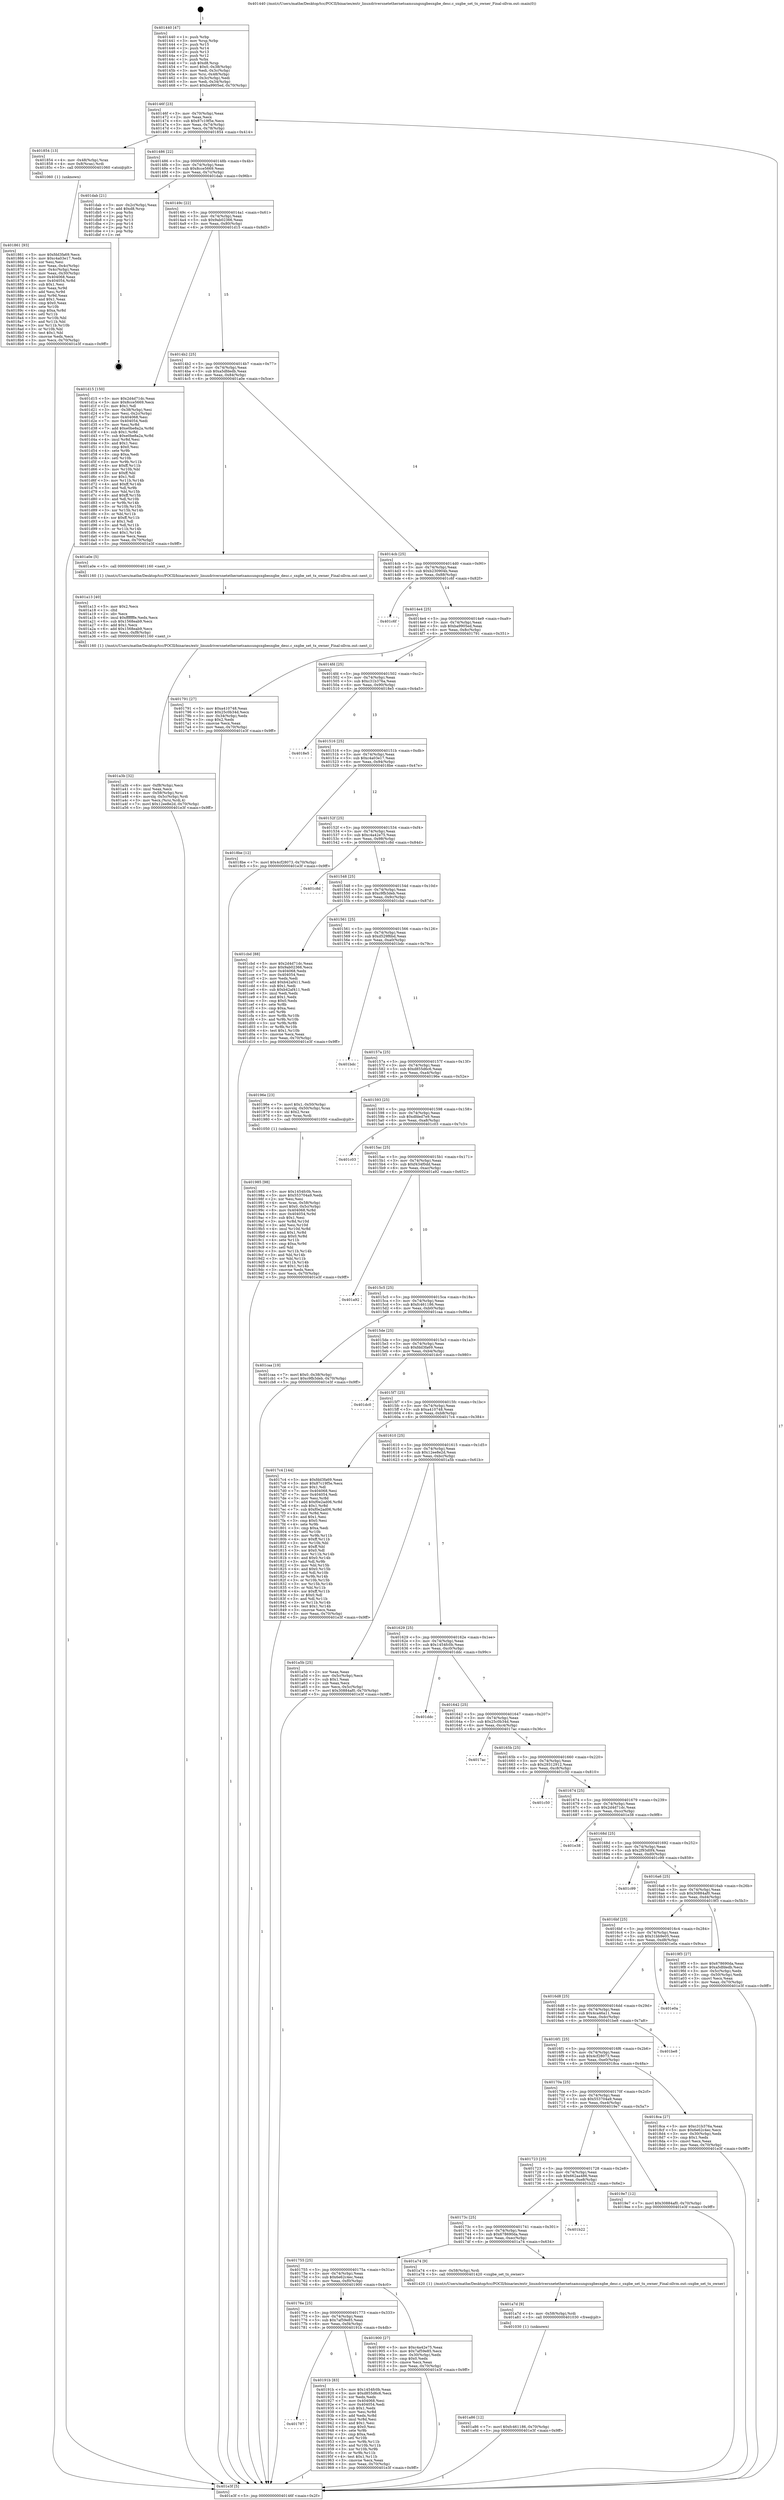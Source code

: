 digraph "0x401440" {
  label = "0x401440 (/mnt/c/Users/mathe/Desktop/tcc/POCII/binaries/extr_linuxdriversnetethernetsamsungsxgbesxgbe_desc.c_sxgbe_set_tx_owner_Final-ollvm.out::main(0))"
  labelloc = "t"
  node[shape=record]

  Entry [label="",width=0.3,height=0.3,shape=circle,fillcolor=black,style=filled]
  "0x40146f" [label="{
     0x40146f [23]\l
     | [instrs]\l
     &nbsp;&nbsp;0x40146f \<+3\>: mov -0x70(%rbp),%eax\l
     &nbsp;&nbsp;0x401472 \<+2\>: mov %eax,%ecx\l
     &nbsp;&nbsp;0x401474 \<+6\>: sub $0x87c19f5e,%ecx\l
     &nbsp;&nbsp;0x40147a \<+3\>: mov %eax,-0x74(%rbp)\l
     &nbsp;&nbsp;0x40147d \<+3\>: mov %ecx,-0x78(%rbp)\l
     &nbsp;&nbsp;0x401480 \<+6\>: je 0000000000401854 \<main+0x414\>\l
  }"]
  "0x401854" [label="{
     0x401854 [13]\l
     | [instrs]\l
     &nbsp;&nbsp;0x401854 \<+4\>: mov -0x48(%rbp),%rax\l
     &nbsp;&nbsp;0x401858 \<+4\>: mov 0x8(%rax),%rdi\l
     &nbsp;&nbsp;0x40185c \<+5\>: call 0000000000401060 \<atoi@plt\>\l
     | [calls]\l
     &nbsp;&nbsp;0x401060 \{1\} (unknown)\l
  }"]
  "0x401486" [label="{
     0x401486 [22]\l
     | [instrs]\l
     &nbsp;&nbsp;0x401486 \<+5\>: jmp 000000000040148b \<main+0x4b\>\l
     &nbsp;&nbsp;0x40148b \<+3\>: mov -0x74(%rbp),%eax\l
     &nbsp;&nbsp;0x40148e \<+5\>: sub $0x8cce5669,%eax\l
     &nbsp;&nbsp;0x401493 \<+3\>: mov %eax,-0x7c(%rbp)\l
     &nbsp;&nbsp;0x401496 \<+6\>: je 0000000000401dab \<main+0x96b\>\l
  }"]
  Exit [label="",width=0.3,height=0.3,shape=circle,fillcolor=black,style=filled,peripheries=2]
  "0x401dab" [label="{
     0x401dab [21]\l
     | [instrs]\l
     &nbsp;&nbsp;0x401dab \<+3\>: mov -0x2c(%rbp),%eax\l
     &nbsp;&nbsp;0x401dae \<+7\>: add $0xd8,%rsp\l
     &nbsp;&nbsp;0x401db5 \<+1\>: pop %rbx\l
     &nbsp;&nbsp;0x401db6 \<+2\>: pop %r12\l
     &nbsp;&nbsp;0x401db8 \<+2\>: pop %r13\l
     &nbsp;&nbsp;0x401dba \<+2\>: pop %r14\l
     &nbsp;&nbsp;0x401dbc \<+2\>: pop %r15\l
     &nbsp;&nbsp;0x401dbe \<+1\>: pop %rbp\l
     &nbsp;&nbsp;0x401dbf \<+1\>: ret\l
  }"]
  "0x40149c" [label="{
     0x40149c [22]\l
     | [instrs]\l
     &nbsp;&nbsp;0x40149c \<+5\>: jmp 00000000004014a1 \<main+0x61\>\l
     &nbsp;&nbsp;0x4014a1 \<+3\>: mov -0x74(%rbp),%eax\l
     &nbsp;&nbsp;0x4014a4 \<+5\>: sub $0x9ab02366,%eax\l
     &nbsp;&nbsp;0x4014a9 \<+3\>: mov %eax,-0x80(%rbp)\l
     &nbsp;&nbsp;0x4014ac \<+6\>: je 0000000000401d15 \<main+0x8d5\>\l
  }"]
  "0x401a86" [label="{
     0x401a86 [12]\l
     | [instrs]\l
     &nbsp;&nbsp;0x401a86 \<+7\>: movl $0xfc461186,-0x70(%rbp)\l
     &nbsp;&nbsp;0x401a8d \<+5\>: jmp 0000000000401e3f \<main+0x9ff\>\l
  }"]
  "0x401d15" [label="{
     0x401d15 [150]\l
     | [instrs]\l
     &nbsp;&nbsp;0x401d15 \<+5\>: mov $0x2d4d71dc,%eax\l
     &nbsp;&nbsp;0x401d1a \<+5\>: mov $0x8cce5669,%ecx\l
     &nbsp;&nbsp;0x401d1f \<+2\>: mov $0x1,%dl\l
     &nbsp;&nbsp;0x401d21 \<+3\>: mov -0x38(%rbp),%esi\l
     &nbsp;&nbsp;0x401d24 \<+3\>: mov %esi,-0x2c(%rbp)\l
     &nbsp;&nbsp;0x401d27 \<+7\>: mov 0x404068,%esi\l
     &nbsp;&nbsp;0x401d2e \<+7\>: mov 0x404054,%edi\l
     &nbsp;&nbsp;0x401d35 \<+3\>: mov %esi,%r8d\l
     &nbsp;&nbsp;0x401d38 \<+7\>: add $0xe0be8a2a,%r8d\l
     &nbsp;&nbsp;0x401d3f \<+4\>: sub $0x1,%r8d\l
     &nbsp;&nbsp;0x401d43 \<+7\>: sub $0xe0be8a2a,%r8d\l
     &nbsp;&nbsp;0x401d4a \<+4\>: imul %r8d,%esi\l
     &nbsp;&nbsp;0x401d4e \<+3\>: and $0x1,%esi\l
     &nbsp;&nbsp;0x401d51 \<+3\>: cmp $0x0,%esi\l
     &nbsp;&nbsp;0x401d54 \<+4\>: sete %r9b\l
     &nbsp;&nbsp;0x401d58 \<+3\>: cmp $0xa,%edi\l
     &nbsp;&nbsp;0x401d5b \<+4\>: setl %r10b\l
     &nbsp;&nbsp;0x401d5f \<+3\>: mov %r9b,%r11b\l
     &nbsp;&nbsp;0x401d62 \<+4\>: xor $0xff,%r11b\l
     &nbsp;&nbsp;0x401d66 \<+3\>: mov %r10b,%bl\l
     &nbsp;&nbsp;0x401d69 \<+3\>: xor $0xff,%bl\l
     &nbsp;&nbsp;0x401d6c \<+3\>: xor $0x1,%dl\l
     &nbsp;&nbsp;0x401d6f \<+3\>: mov %r11b,%r14b\l
     &nbsp;&nbsp;0x401d72 \<+4\>: and $0xff,%r14b\l
     &nbsp;&nbsp;0x401d76 \<+3\>: and %dl,%r9b\l
     &nbsp;&nbsp;0x401d79 \<+3\>: mov %bl,%r15b\l
     &nbsp;&nbsp;0x401d7c \<+4\>: and $0xff,%r15b\l
     &nbsp;&nbsp;0x401d80 \<+3\>: and %dl,%r10b\l
     &nbsp;&nbsp;0x401d83 \<+3\>: or %r9b,%r14b\l
     &nbsp;&nbsp;0x401d86 \<+3\>: or %r10b,%r15b\l
     &nbsp;&nbsp;0x401d89 \<+3\>: xor %r15b,%r14b\l
     &nbsp;&nbsp;0x401d8c \<+3\>: or %bl,%r11b\l
     &nbsp;&nbsp;0x401d8f \<+4\>: xor $0xff,%r11b\l
     &nbsp;&nbsp;0x401d93 \<+3\>: or $0x1,%dl\l
     &nbsp;&nbsp;0x401d96 \<+3\>: and %dl,%r11b\l
     &nbsp;&nbsp;0x401d99 \<+3\>: or %r11b,%r14b\l
     &nbsp;&nbsp;0x401d9c \<+4\>: test $0x1,%r14b\l
     &nbsp;&nbsp;0x401da0 \<+3\>: cmovne %ecx,%eax\l
     &nbsp;&nbsp;0x401da3 \<+3\>: mov %eax,-0x70(%rbp)\l
     &nbsp;&nbsp;0x401da6 \<+5\>: jmp 0000000000401e3f \<main+0x9ff\>\l
  }"]
  "0x4014b2" [label="{
     0x4014b2 [25]\l
     | [instrs]\l
     &nbsp;&nbsp;0x4014b2 \<+5\>: jmp 00000000004014b7 \<main+0x77\>\l
     &nbsp;&nbsp;0x4014b7 \<+3\>: mov -0x74(%rbp),%eax\l
     &nbsp;&nbsp;0x4014ba \<+5\>: sub $0xa5dfdedb,%eax\l
     &nbsp;&nbsp;0x4014bf \<+6\>: mov %eax,-0x84(%rbp)\l
     &nbsp;&nbsp;0x4014c5 \<+6\>: je 0000000000401a0e \<main+0x5ce\>\l
  }"]
  "0x401a7d" [label="{
     0x401a7d [9]\l
     | [instrs]\l
     &nbsp;&nbsp;0x401a7d \<+4\>: mov -0x58(%rbp),%rdi\l
     &nbsp;&nbsp;0x401a81 \<+5\>: call 0000000000401030 \<free@plt\>\l
     | [calls]\l
     &nbsp;&nbsp;0x401030 \{1\} (unknown)\l
  }"]
  "0x401a0e" [label="{
     0x401a0e [5]\l
     | [instrs]\l
     &nbsp;&nbsp;0x401a0e \<+5\>: call 0000000000401160 \<next_i\>\l
     | [calls]\l
     &nbsp;&nbsp;0x401160 \{1\} (/mnt/c/Users/mathe/Desktop/tcc/POCII/binaries/extr_linuxdriversnetethernetsamsungsxgbesxgbe_desc.c_sxgbe_set_tx_owner_Final-ollvm.out::next_i)\l
  }"]
  "0x4014cb" [label="{
     0x4014cb [25]\l
     | [instrs]\l
     &nbsp;&nbsp;0x4014cb \<+5\>: jmp 00000000004014d0 \<main+0x90\>\l
     &nbsp;&nbsp;0x4014d0 \<+3\>: mov -0x74(%rbp),%eax\l
     &nbsp;&nbsp;0x4014d3 \<+5\>: sub $0xb230904b,%eax\l
     &nbsp;&nbsp;0x4014d8 \<+6\>: mov %eax,-0x88(%rbp)\l
     &nbsp;&nbsp;0x4014de \<+6\>: je 0000000000401c6f \<main+0x82f\>\l
  }"]
  "0x401a3b" [label="{
     0x401a3b [32]\l
     | [instrs]\l
     &nbsp;&nbsp;0x401a3b \<+6\>: mov -0xf8(%rbp),%ecx\l
     &nbsp;&nbsp;0x401a41 \<+3\>: imul %eax,%ecx\l
     &nbsp;&nbsp;0x401a44 \<+4\>: mov -0x58(%rbp),%rsi\l
     &nbsp;&nbsp;0x401a48 \<+4\>: movslq -0x5c(%rbp),%rdi\l
     &nbsp;&nbsp;0x401a4c \<+3\>: mov %ecx,(%rsi,%rdi,4)\l
     &nbsp;&nbsp;0x401a4f \<+7\>: movl $0x12ee8e2d,-0x70(%rbp)\l
     &nbsp;&nbsp;0x401a56 \<+5\>: jmp 0000000000401e3f \<main+0x9ff\>\l
  }"]
  "0x401c6f" [label="{
     0x401c6f\l
  }", style=dashed]
  "0x4014e4" [label="{
     0x4014e4 [25]\l
     | [instrs]\l
     &nbsp;&nbsp;0x4014e4 \<+5\>: jmp 00000000004014e9 \<main+0xa9\>\l
     &nbsp;&nbsp;0x4014e9 \<+3\>: mov -0x74(%rbp),%eax\l
     &nbsp;&nbsp;0x4014ec \<+5\>: sub $0xba9905ed,%eax\l
     &nbsp;&nbsp;0x4014f1 \<+6\>: mov %eax,-0x8c(%rbp)\l
     &nbsp;&nbsp;0x4014f7 \<+6\>: je 0000000000401791 \<main+0x351\>\l
  }"]
  "0x401a13" [label="{
     0x401a13 [40]\l
     | [instrs]\l
     &nbsp;&nbsp;0x401a13 \<+5\>: mov $0x2,%ecx\l
     &nbsp;&nbsp;0x401a18 \<+1\>: cltd\l
     &nbsp;&nbsp;0x401a19 \<+2\>: idiv %ecx\l
     &nbsp;&nbsp;0x401a1b \<+6\>: imul $0xfffffffe,%edx,%ecx\l
     &nbsp;&nbsp;0x401a21 \<+6\>: sub $0x1568eab9,%ecx\l
     &nbsp;&nbsp;0x401a27 \<+3\>: add $0x1,%ecx\l
     &nbsp;&nbsp;0x401a2a \<+6\>: add $0x1568eab9,%ecx\l
     &nbsp;&nbsp;0x401a30 \<+6\>: mov %ecx,-0xf8(%rbp)\l
     &nbsp;&nbsp;0x401a36 \<+5\>: call 0000000000401160 \<next_i\>\l
     | [calls]\l
     &nbsp;&nbsp;0x401160 \{1\} (/mnt/c/Users/mathe/Desktop/tcc/POCII/binaries/extr_linuxdriversnetethernetsamsungsxgbesxgbe_desc.c_sxgbe_set_tx_owner_Final-ollvm.out::next_i)\l
  }"]
  "0x401791" [label="{
     0x401791 [27]\l
     | [instrs]\l
     &nbsp;&nbsp;0x401791 \<+5\>: mov $0xa410748,%eax\l
     &nbsp;&nbsp;0x401796 \<+5\>: mov $0x25c0b34d,%ecx\l
     &nbsp;&nbsp;0x40179b \<+3\>: mov -0x34(%rbp),%edx\l
     &nbsp;&nbsp;0x40179e \<+3\>: cmp $0x2,%edx\l
     &nbsp;&nbsp;0x4017a1 \<+3\>: cmovne %ecx,%eax\l
     &nbsp;&nbsp;0x4017a4 \<+3\>: mov %eax,-0x70(%rbp)\l
     &nbsp;&nbsp;0x4017a7 \<+5\>: jmp 0000000000401e3f \<main+0x9ff\>\l
  }"]
  "0x4014fd" [label="{
     0x4014fd [25]\l
     | [instrs]\l
     &nbsp;&nbsp;0x4014fd \<+5\>: jmp 0000000000401502 \<main+0xc2\>\l
     &nbsp;&nbsp;0x401502 \<+3\>: mov -0x74(%rbp),%eax\l
     &nbsp;&nbsp;0x401505 \<+5\>: sub $0xc31b376a,%eax\l
     &nbsp;&nbsp;0x40150a \<+6\>: mov %eax,-0x90(%rbp)\l
     &nbsp;&nbsp;0x401510 \<+6\>: je 00000000004018e5 \<main+0x4a5\>\l
  }"]
  "0x401e3f" [label="{
     0x401e3f [5]\l
     | [instrs]\l
     &nbsp;&nbsp;0x401e3f \<+5\>: jmp 000000000040146f \<main+0x2f\>\l
  }"]
  "0x401440" [label="{
     0x401440 [47]\l
     | [instrs]\l
     &nbsp;&nbsp;0x401440 \<+1\>: push %rbp\l
     &nbsp;&nbsp;0x401441 \<+3\>: mov %rsp,%rbp\l
     &nbsp;&nbsp;0x401444 \<+2\>: push %r15\l
     &nbsp;&nbsp;0x401446 \<+2\>: push %r14\l
     &nbsp;&nbsp;0x401448 \<+2\>: push %r13\l
     &nbsp;&nbsp;0x40144a \<+2\>: push %r12\l
     &nbsp;&nbsp;0x40144c \<+1\>: push %rbx\l
     &nbsp;&nbsp;0x40144d \<+7\>: sub $0xd8,%rsp\l
     &nbsp;&nbsp;0x401454 \<+7\>: movl $0x0,-0x38(%rbp)\l
     &nbsp;&nbsp;0x40145b \<+3\>: mov %edi,-0x3c(%rbp)\l
     &nbsp;&nbsp;0x40145e \<+4\>: mov %rsi,-0x48(%rbp)\l
     &nbsp;&nbsp;0x401462 \<+3\>: mov -0x3c(%rbp),%edi\l
     &nbsp;&nbsp;0x401465 \<+3\>: mov %edi,-0x34(%rbp)\l
     &nbsp;&nbsp;0x401468 \<+7\>: movl $0xba9905ed,-0x70(%rbp)\l
  }"]
  "0x401985" [label="{
     0x401985 [98]\l
     | [instrs]\l
     &nbsp;&nbsp;0x401985 \<+5\>: mov $0x1454fc0b,%ecx\l
     &nbsp;&nbsp;0x40198a \<+5\>: mov $0x553704a9,%edx\l
     &nbsp;&nbsp;0x40198f \<+2\>: xor %esi,%esi\l
     &nbsp;&nbsp;0x401991 \<+4\>: mov %rax,-0x58(%rbp)\l
     &nbsp;&nbsp;0x401995 \<+7\>: movl $0x0,-0x5c(%rbp)\l
     &nbsp;&nbsp;0x40199c \<+8\>: mov 0x404068,%r8d\l
     &nbsp;&nbsp;0x4019a4 \<+8\>: mov 0x404054,%r9d\l
     &nbsp;&nbsp;0x4019ac \<+3\>: sub $0x1,%esi\l
     &nbsp;&nbsp;0x4019af \<+3\>: mov %r8d,%r10d\l
     &nbsp;&nbsp;0x4019b2 \<+3\>: add %esi,%r10d\l
     &nbsp;&nbsp;0x4019b5 \<+4\>: imul %r10d,%r8d\l
     &nbsp;&nbsp;0x4019b9 \<+4\>: and $0x1,%r8d\l
     &nbsp;&nbsp;0x4019bd \<+4\>: cmp $0x0,%r8d\l
     &nbsp;&nbsp;0x4019c1 \<+4\>: sete %r11b\l
     &nbsp;&nbsp;0x4019c5 \<+4\>: cmp $0xa,%r9d\l
     &nbsp;&nbsp;0x4019c9 \<+3\>: setl %bl\l
     &nbsp;&nbsp;0x4019cc \<+3\>: mov %r11b,%r14b\l
     &nbsp;&nbsp;0x4019cf \<+3\>: and %bl,%r14b\l
     &nbsp;&nbsp;0x4019d2 \<+3\>: xor %bl,%r11b\l
     &nbsp;&nbsp;0x4019d5 \<+3\>: or %r11b,%r14b\l
     &nbsp;&nbsp;0x4019d8 \<+4\>: test $0x1,%r14b\l
     &nbsp;&nbsp;0x4019dc \<+3\>: cmovne %edx,%ecx\l
     &nbsp;&nbsp;0x4019df \<+3\>: mov %ecx,-0x70(%rbp)\l
     &nbsp;&nbsp;0x4019e2 \<+5\>: jmp 0000000000401e3f \<main+0x9ff\>\l
  }"]
  "0x4018e5" [label="{
     0x4018e5\l
  }", style=dashed]
  "0x401516" [label="{
     0x401516 [25]\l
     | [instrs]\l
     &nbsp;&nbsp;0x401516 \<+5\>: jmp 000000000040151b \<main+0xdb\>\l
     &nbsp;&nbsp;0x40151b \<+3\>: mov -0x74(%rbp),%eax\l
     &nbsp;&nbsp;0x40151e \<+5\>: sub $0xc4a03e17,%eax\l
     &nbsp;&nbsp;0x401523 \<+6\>: mov %eax,-0x94(%rbp)\l
     &nbsp;&nbsp;0x401529 \<+6\>: je 00000000004018be \<main+0x47e\>\l
  }"]
  "0x401787" [label="{
     0x401787\l
  }", style=dashed]
  "0x4018be" [label="{
     0x4018be [12]\l
     | [instrs]\l
     &nbsp;&nbsp;0x4018be \<+7\>: movl $0x4cf28073,-0x70(%rbp)\l
     &nbsp;&nbsp;0x4018c5 \<+5\>: jmp 0000000000401e3f \<main+0x9ff\>\l
  }"]
  "0x40152f" [label="{
     0x40152f [25]\l
     | [instrs]\l
     &nbsp;&nbsp;0x40152f \<+5\>: jmp 0000000000401534 \<main+0xf4\>\l
     &nbsp;&nbsp;0x401534 \<+3\>: mov -0x74(%rbp),%eax\l
     &nbsp;&nbsp;0x401537 \<+5\>: sub $0xc4a42e75,%eax\l
     &nbsp;&nbsp;0x40153c \<+6\>: mov %eax,-0x98(%rbp)\l
     &nbsp;&nbsp;0x401542 \<+6\>: je 0000000000401c8d \<main+0x84d\>\l
  }"]
  "0x40191b" [label="{
     0x40191b [83]\l
     | [instrs]\l
     &nbsp;&nbsp;0x40191b \<+5\>: mov $0x1454fc0b,%eax\l
     &nbsp;&nbsp;0x401920 \<+5\>: mov $0xd855d6c6,%ecx\l
     &nbsp;&nbsp;0x401925 \<+2\>: xor %edx,%edx\l
     &nbsp;&nbsp;0x401927 \<+7\>: mov 0x404068,%esi\l
     &nbsp;&nbsp;0x40192e \<+7\>: mov 0x404054,%edi\l
     &nbsp;&nbsp;0x401935 \<+3\>: sub $0x1,%edx\l
     &nbsp;&nbsp;0x401938 \<+3\>: mov %esi,%r8d\l
     &nbsp;&nbsp;0x40193b \<+3\>: add %edx,%r8d\l
     &nbsp;&nbsp;0x40193e \<+4\>: imul %r8d,%esi\l
     &nbsp;&nbsp;0x401942 \<+3\>: and $0x1,%esi\l
     &nbsp;&nbsp;0x401945 \<+3\>: cmp $0x0,%esi\l
     &nbsp;&nbsp;0x401948 \<+4\>: sete %r9b\l
     &nbsp;&nbsp;0x40194c \<+3\>: cmp $0xa,%edi\l
     &nbsp;&nbsp;0x40194f \<+4\>: setl %r10b\l
     &nbsp;&nbsp;0x401953 \<+3\>: mov %r9b,%r11b\l
     &nbsp;&nbsp;0x401956 \<+3\>: and %r10b,%r11b\l
     &nbsp;&nbsp;0x401959 \<+3\>: xor %r10b,%r9b\l
     &nbsp;&nbsp;0x40195c \<+3\>: or %r9b,%r11b\l
     &nbsp;&nbsp;0x40195f \<+4\>: test $0x1,%r11b\l
     &nbsp;&nbsp;0x401963 \<+3\>: cmovne %ecx,%eax\l
     &nbsp;&nbsp;0x401966 \<+3\>: mov %eax,-0x70(%rbp)\l
     &nbsp;&nbsp;0x401969 \<+5\>: jmp 0000000000401e3f \<main+0x9ff\>\l
  }"]
  "0x401c8d" [label="{
     0x401c8d\l
  }", style=dashed]
  "0x401548" [label="{
     0x401548 [25]\l
     | [instrs]\l
     &nbsp;&nbsp;0x401548 \<+5\>: jmp 000000000040154d \<main+0x10d\>\l
     &nbsp;&nbsp;0x40154d \<+3\>: mov -0x74(%rbp),%eax\l
     &nbsp;&nbsp;0x401550 \<+5\>: sub $0xc9fb3deb,%eax\l
     &nbsp;&nbsp;0x401555 \<+6\>: mov %eax,-0x9c(%rbp)\l
     &nbsp;&nbsp;0x40155b \<+6\>: je 0000000000401cbd \<main+0x87d\>\l
  }"]
  "0x40176e" [label="{
     0x40176e [25]\l
     | [instrs]\l
     &nbsp;&nbsp;0x40176e \<+5\>: jmp 0000000000401773 \<main+0x333\>\l
     &nbsp;&nbsp;0x401773 \<+3\>: mov -0x74(%rbp),%eax\l
     &nbsp;&nbsp;0x401776 \<+5\>: sub $0x7af59e85,%eax\l
     &nbsp;&nbsp;0x40177b \<+6\>: mov %eax,-0xf4(%rbp)\l
     &nbsp;&nbsp;0x401781 \<+6\>: je 000000000040191b \<main+0x4db\>\l
  }"]
  "0x401cbd" [label="{
     0x401cbd [88]\l
     | [instrs]\l
     &nbsp;&nbsp;0x401cbd \<+5\>: mov $0x2d4d71dc,%eax\l
     &nbsp;&nbsp;0x401cc2 \<+5\>: mov $0x9ab02366,%ecx\l
     &nbsp;&nbsp;0x401cc7 \<+7\>: mov 0x404068,%edx\l
     &nbsp;&nbsp;0x401cce \<+7\>: mov 0x404054,%esi\l
     &nbsp;&nbsp;0x401cd5 \<+2\>: mov %edx,%edi\l
     &nbsp;&nbsp;0x401cd7 \<+6\>: add $0xb42af411,%edi\l
     &nbsp;&nbsp;0x401cdd \<+3\>: sub $0x1,%edi\l
     &nbsp;&nbsp;0x401ce0 \<+6\>: sub $0xb42af411,%edi\l
     &nbsp;&nbsp;0x401ce6 \<+3\>: imul %edi,%edx\l
     &nbsp;&nbsp;0x401ce9 \<+3\>: and $0x1,%edx\l
     &nbsp;&nbsp;0x401cec \<+3\>: cmp $0x0,%edx\l
     &nbsp;&nbsp;0x401cef \<+4\>: sete %r8b\l
     &nbsp;&nbsp;0x401cf3 \<+3\>: cmp $0xa,%esi\l
     &nbsp;&nbsp;0x401cf6 \<+4\>: setl %r9b\l
     &nbsp;&nbsp;0x401cfa \<+3\>: mov %r8b,%r10b\l
     &nbsp;&nbsp;0x401cfd \<+3\>: and %r9b,%r10b\l
     &nbsp;&nbsp;0x401d00 \<+3\>: xor %r9b,%r8b\l
     &nbsp;&nbsp;0x401d03 \<+3\>: or %r8b,%r10b\l
     &nbsp;&nbsp;0x401d06 \<+4\>: test $0x1,%r10b\l
     &nbsp;&nbsp;0x401d0a \<+3\>: cmovne %ecx,%eax\l
     &nbsp;&nbsp;0x401d0d \<+3\>: mov %eax,-0x70(%rbp)\l
     &nbsp;&nbsp;0x401d10 \<+5\>: jmp 0000000000401e3f \<main+0x9ff\>\l
  }"]
  "0x401561" [label="{
     0x401561 [25]\l
     | [instrs]\l
     &nbsp;&nbsp;0x401561 \<+5\>: jmp 0000000000401566 \<main+0x126\>\l
     &nbsp;&nbsp;0x401566 \<+3\>: mov -0x74(%rbp),%eax\l
     &nbsp;&nbsp;0x401569 \<+5\>: sub $0xd529f6bd,%eax\l
     &nbsp;&nbsp;0x40156e \<+6\>: mov %eax,-0xa0(%rbp)\l
     &nbsp;&nbsp;0x401574 \<+6\>: je 0000000000401bdc \<main+0x79c\>\l
  }"]
  "0x401900" [label="{
     0x401900 [27]\l
     | [instrs]\l
     &nbsp;&nbsp;0x401900 \<+5\>: mov $0xc4a42e75,%eax\l
     &nbsp;&nbsp;0x401905 \<+5\>: mov $0x7af59e85,%ecx\l
     &nbsp;&nbsp;0x40190a \<+3\>: mov -0x30(%rbp),%edx\l
     &nbsp;&nbsp;0x40190d \<+3\>: cmp $0x0,%edx\l
     &nbsp;&nbsp;0x401910 \<+3\>: cmove %ecx,%eax\l
     &nbsp;&nbsp;0x401913 \<+3\>: mov %eax,-0x70(%rbp)\l
     &nbsp;&nbsp;0x401916 \<+5\>: jmp 0000000000401e3f \<main+0x9ff\>\l
  }"]
  "0x401bdc" [label="{
     0x401bdc\l
  }", style=dashed]
  "0x40157a" [label="{
     0x40157a [25]\l
     | [instrs]\l
     &nbsp;&nbsp;0x40157a \<+5\>: jmp 000000000040157f \<main+0x13f\>\l
     &nbsp;&nbsp;0x40157f \<+3\>: mov -0x74(%rbp),%eax\l
     &nbsp;&nbsp;0x401582 \<+5\>: sub $0xd855d6c6,%eax\l
     &nbsp;&nbsp;0x401587 \<+6\>: mov %eax,-0xa4(%rbp)\l
     &nbsp;&nbsp;0x40158d \<+6\>: je 000000000040196e \<main+0x52e\>\l
  }"]
  "0x401755" [label="{
     0x401755 [25]\l
     | [instrs]\l
     &nbsp;&nbsp;0x401755 \<+5\>: jmp 000000000040175a \<main+0x31a\>\l
     &nbsp;&nbsp;0x40175a \<+3\>: mov -0x74(%rbp),%eax\l
     &nbsp;&nbsp;0x40175d \<+5\>: sub $0x6e62c4ec,%eax\l
     &nbsp;&nbsp;0x401762 \<+6\>: mov %eax,-0xf0(%rbp)\l
     &nbsp;&nbsp;0x401768 \<+6\>: je 0000000000401900 \<main+0x4c0\>\l
  }"]
  "0x40196e" [label="{
     0x40196e [23]\l
     | [instrs]\l
     &nbsp;&nbsp;0x40196e \<+7\>: movl $0x1,-0x50(%rbp)\l
     &nbsp;&nbsp;0x401975 \<+4\>: movslq -0x50(%rbp),%rax\l
     &nbsp;&nbsp;0x401979 \<+4\>: shl $0x2,%rax\l
     &nbsp;&nbsp;0x40197d \<+3\>: mov %rax,%rdi\l
     &nbsp;&nbsp;0x401980 \<+5\>: call 0000000000401050 \<malloc@plt\>\l
     | [calls]\l
     &nbsp;&nbsp;0x401050 \{1\} (unknown)\l
  }"]
  "0x401593" [label="{
     0x401593 [25]\l
     | [instrs]\l
     &nbsp;&nbsp;0x401593 \<+5\>: jmp 0000000000401598 \<main+0x158\>\l
     &nbsp;&nbsp;0x401598 \<+3\>: mov -0x74(%rbp),%eax\l
     &nbsp;&nbsp;0x40159b \<+5\>: sub $0xdfded7e9,%eax\l
     &nbsp;&nbsp;0x4015a0 \<+6\>: mov %eax,-0xa8(%rbp)\l
     &nbsp;&nbsp;0x4015a6 \<+6\>: je 0000000000401c03 \<main+0x7c3\>\l
  }"]
  "0x401a74" [label="{
     0x401a74 [9]\l
     | [instrs]\l
     &nbsp;&nbsp;0x401a74 \<+4\>: mov -0x58(%rbp),%rdi\l
     &nbsp;&nbsp;0x401a78 \<+5\>: call 0000000000401420 \<sxgbe_set_tx_owner\>\l
     | [calls]\l
     &nbsp;&nbsp;0x401420 \{1\} (/mnt/c/Users/mathe/Desktop/tcc/POCII/binaries/extr_linuxdriversnetethernetsamsungsxgbesxgbe_desc.c_sxgbe_set_tx_owner_Final-ollvm.out::sxgbe_set_tx_owner)\l
  }"]
  "0x401c03" [label="{
     0x401c03\l
  }", style=dashed]
  "0x4015ac" [label="{
     0x4015ac [25]\l
     | [instrs]\l
     &nbsp;&nbsp;0x4015ac \<+5\>: jmp 00000000004015b1 \<main+0x171\>\l
     &nbsp;&nbsp;0x4015b1 \<+3\>: mov -0x74(%rbp),%eax\l
     &nbsp;&nbsp;0x4015b4 \<+5\>: sub $0xf434f0dd,%eax\l
     &nbsp;&nbsp;0x4015b9 \<+6\>: mov %eax,-0xac(%rbp)\l
     &nbsp;&nbsp;0x4015bf \<+6\>: je 0000000000401a92 \<main+0x652\>\l
  }"]
  "0x40173c" [label="{
     0x40173c [25]\l
     | [instrs]\l
     &nbsp;&nbsp;0x40173c \<+5\>: jmp 0000000000401741 \<main+0x301\>\l
     &nbsp;&nbsp;0x401741 \<+3\>: mov -0x74(%rbp),%eax\l
     &nbsp;&nbsp;0x401744 \<+5\>: sub $0x678690da,%eax\l
     &nbsp;&nbsp;0x401749 \<+6\>: mov %eax,-0xec(%rbp)\l
     &nbsp;&nbsp;0x40174f \<+6\>: je 0000000000401a74 \<main+0x634\>\l
  }"]
  "0x401a92" [label="{
     0x401a92\l
  }", style=dashed]
  "0x4015c5" [label="{
     0x4015c5 [25]\l
     | [instrs]\l
     &nbsp;&nbsp;0x4015c5 \<+5\>: jmp 00000000004015ca \<main+0x18a\>\l
     &nbsp;&nbsp;0x4015ca \<+3\>: mov -0x74(%rbp),%eax\l
     &nbsp;&nbsp;0x4015cd \<+5\>: sub $0xfc461186,%eax\l
     &nbsp;&nbsp;0x4015d2 \<+6\>: mov %eax,-0xb0(%rbp)\l
     &nbsp;&nbsp;0x4015d8 \<+6\>: je 0000000000401caa \<main+0x86a\>\l
  }"]
  "0x401b22" [label="{
     0x401b22\l
  }", style=dashed]
  "0x401caa" [label="{
     0x401caa [19]\l
     | [instrs]\l
     &nbsp;&nbsp;0x401caa \<+7\>: movl $0x0,-0x38(%rbp)\l
     &nbsp;&nbsp;0x401cb1 \<+7\>: movl $0xc9fb3deb,-0x70(%rbp)\l
     &nbsp;&nbsp;0x401cb8 \<+5\>: jmp 0000000000401e3f \<main+0x9ff\>\l
  }"]
  "0x4015de" [label="{
     0x4015de [25]\l
     | [instrs]\l
     &nbsp;&nbsp;0x4015de \<+5\>: jmp 00000000004015e3 \<main+0x1a3\>\l
     &nbsp;&nbsp;0x4015e3 \<+3\>: mov -0x74(%rbp),%eax\l
     &nbsp;&nbsp;0x4015e6 \<+5\>: sub $0xfdd3fa69,%eax\l
     &nbsp;&nbsp;0x4015eb \<+6\>: mov %eax,-0xb4(%rbp)\l
     &nbsp;&nbsp;0x4015f1 \<+6\>: je 0000000000401dc0 \<main+0x980\>\l
  }"]
  "0x401723" [label="{
     0x401723 [25]\l
     | [instrs]\l
     &nbsp;&nbsp;0x401723 \<+5\>: jmp 0000000000401728 \<main+0x2e8\>\l
     &nbsp;&nbsp;0x401728 \<+3\>: mov -0x74(%rbp),%eax\l
     &nbsp;&nbsp;0x40172b \<+5\>: sub $0x662aa486,%eax\l
     &nbsp;&nbsp;0x401730 \<+6\>: mov %eax,-0xe8(%rbp)\l
     &nbsp;&nbsp;0x401736 \<+6\>: je 0000000000401b22 \<main+0x6e2\>\l
  }"]
  "0x401dc0" [label="{
     0x401dc0\l
  }", style=dashed]
  "0x4015f7" [label="{
     0x4015f7 [25]\l
     | [instrs]\l
     &nbsp;&nbsp;0x4015f7 \<+5\>: jmp 00000000004015fc \<main+0x1bc\>\l
     &nbsp;&nbsp;0x4015fc \<+3\>: mov -0x74(%rbp),%eax\l
     &nbsp;&nbsp;0x4015ff \<+5\>: sub $0xa410748,%eax\l
     &nbsp;&nbsp;0x401604 \<+6\>: mov %eax,-0xb8(%rbp)\l
     &nbsp;&nbsp;0x40160a \<+6\>: je 00000000004017c4 \<main+0x384\>\l
  }"]
  "0x4019e7" [label="{
     0x4019e7 [12]\l
     | [instrs]\l
     &nbsp;&nbsp;0x4019e7 \<+7\>: movl $0x30884af0,-0x70(%rbp)\l
     &nbsp;&nbsp;0x4019ee \<+5\>: jmp 0000000000401e3f \<main+0x9ff\>\l
  }"]
  "0x4017c4" [label="{
     0x4017c4 [144]\l
     | [instrs]\l
     &nbsp;&nbsp;0x4017c4 \<+5\>: mov $0xfdd3fa69,%eax\l
     &nbsp;&nbsp;0x4017c9 \<+5\>: mov $0x87c19f5e,%ecx\l
     &nbsp;&nbsp;0x4017ce \<+2\>: mov $0x1,%dl\l
     &nbsp;&nbsp;0x4017d0 \<+7\>: mov 0x404068,%esi\l
     &nbsp;&nbsp;0x4017d7 \<+7\>: mov 0x404054,%edi\l
     &nbsp;&nbsp;0x4017de \<+3\>: mov %esi,%r8d\l
     &nbsp;&nbsp;0x4017e1 \<+7\>: add $0xf0e2ad06,%r8d\l
     &nbsp;&nbsp;0x4017e8 \<+4\>: sub $0x1,%r8d\l
     &nbsp;&nbsp;0x4017ec \<+7\>: sub $0xf0e2ad06,%r8d\l
     &nbsp;&nbsp;0x4017f3 \<+4\>: imul %r8d,%esi\l
     &nbsp;&nbsp;0x4017f7 \<+3\>: and $0x1,%esi\l
     &nbsp;&nbsp;0x4017fa \<+3\>: cmp $0x0,%esi\l
     &nbsp;&nbsp;0x4017fd \<+4\>: sete %r9b\l
     &nbsp;&nbsp;0x401801 \<+3\>: cmp $0xa,%edi\l
     &nbsp;&nbsp;0x401804 \<+4\>: setl %r10b\l
     &nbsp;&nbsp;0x401808 \<+3\>: mov %r9b,%r11b\l
     &nbsp;&nbsp;0x40180b \<+4\>: xor $0xff,%r11b\l
     &nbsp;&nbsp;0x40180f \<+3\>: mov %r10b,%bl\l
     &nbsp;&nbsp;0x401812 \<+3\>: xor $0xff,%bl\l
     &nbsp;&nbsp;0x401815 \<+3\>: xor $0x0,%dl\l
     &nbsp;&nbsp;0x401818 \<+3\>: mov %r11b,%r14b\l
     &nbsp;&nbsp;0x40181b \<+4\>: and $0x0,%r14b\l
     &nbsp;&nbsp;0x40181f \<+3\>: and %dl,%r9b\l
     &nbsp;&nbsp;0x401822 \<+3\>: mov %bl,%r15b\l
     &nbsp;&nbsp;0x401825 \<+4\>: and $0x0,%r15b\l
     &nbsp;&nbsp;0x401829 \<+3\>: and %dl,%r10b\l
     &nbsp;&nbsp;0x40182c \<+3\>: or %r9b,%r14b\l
     &nbsp;&nbsp;0x40182f \<+3\>: or %r10b,%r15b\l
     &nbsp;&nbsp;0x401832 \<+3\>: xor %r15b,%r14b\l
     &nbsp;&nbsp;0x401835 \<+3\>: or %bl,%r11b\l
     &nbsp;&nbsp;0x401838 \<+4\>: xor $0xff,%r11b\l
     &nbsp;&nbsp;0x40183c \<+3\>: or $0x0,%dl\l
     &nbsp;&nbsp;0x40183f \<+3\>: and %dl,%r11b\l
     &nbsp;&nbsp;0x401842 \<+3\>: or %r11b,%r14b\l
     &nbsp;&nbsp;0x401845 \<+4\>: test $0x1,%r14b\l
     &nbsp;&nbsp;0x401849 \<+3\>: cmovne %ecx,%eax\l
     &nbsp;&nbsp;0x40184c \<+3\>: mov %eax,-0x70(%rbp)\l
     &nbsp;&nbsp;0x40184f \<+5\>: jmp 0000000000401e3f \<main+0x9ff\>\l
  }"]
  "0x401610" [label="{
     0x401610 [25]\l
     | [instrs]\l
     &nbsp;&nbsp;0x401610 \<+5\>: jmp 0000000000401615 \<main+0x1d5\>\l
     &nbsp;&nbsp;0x401615 \<+3\>: mov -0x74(%rbp),%eax\l
     &nbsp;&nbsp;0x401618 \<+5\>: sub $0x12ee8e2d,%eax\l
     &nbsp;&nbsp;0x40161d \<+6\>: mov %eax,-0xbc(%rbp)\l
     &nbsp;&nbsp;0x401623 \<+6\>: je 0000000000401a5b \<main+0x61b\>\l
  }"]
  "0x401861" [label="{
     0x401861 [93]\l
     | [instrs]\l
     &nbsp;&nbsp;0x401861 \<+5\>: mov $0xfdd3fa69,%ecx\l
     &nbsp;&nbsp;0x401866 \<+5\>: mov $0xc4a03e17,%edx\l
     &nbsp;&nbsp;0x40186b \<+2\>: xor %esi,%esi\l
     &nbsp;&nbsp;0x40186d \<+3\>: mov %eax,-0x4c(%rbp)\l
     &nbsp;&nbsp;0x401870 \<+3\>: mov -0x4c(%rbp),%eax\l
     &nbsp;&nbsp;0x401873 \<+3\>: mov %eax,-0x30(%rbp)\l
     &nbsp;&nbsp;0x401876 \<+7\>: mov 0x404068,%eax\l
     &nbsp;&nbsp;0x40187d \<+8\>: mov 0x404054,%r8d\l
     &nbsp;&nbsp;0x401885 \<+3\>: sub $0x1,%esi\l
     &nbsp;&nbsp;0x401888 \<+3\>: mov %eax,%r9d\l
     &nbsp;&nbsp;0x40188b \<+3\>: add %esi,%r9d\l
     &nbsp;&nbsp;0x40188e \<+4\>: imul %r9d,%eax\l
     &nbsp;&nbsp;0x401892 \<+3\>: and $0x1,%eax\l
     &nbsp;&nbsp;0x401895 \<+3\>: cmp $0x0,%eax\l
     &nbsp;&nbsp;0x401898 \<+4\>: sete %r10b\l
     &nbsp;&nbsp;0x40189c \<+4\>: cmp $0xa,%r8d\l
     &nbsp;&nbsp;0x4018a0 \<+4\>: setl %r11b\l
     &nbsp;&nbsp;0x4018a4 \<+3\>: mov %r10b,%bl\l
     &nbsp;&nbsp;0x4018a7 \<+3\>: and %r11b,%bl\l
     &nbsp;&nbsp;0x4018aa \<+3\>: xor %r11b,%r10b\l
     &nbsp;&nbsp;0x4018ad \<+3\>: or %r10b,%bl\l
     &nbsp;&nbsp;0x4018b0 \<+3\>: test $0x1,%bl\l
     &nbsp;&nbsp;0x4018b3 \<+3\>: cmovne %edx,%ecx\l
     &nbsp;&nbsp;0x4018b6 \<+3\>: mov %ecx,-0x70(%rbp)\l
     &nbsp;&nbsp;0x4018b9 \<+5\>: jmp 0000000000401e3f \<main+0x9ff\>\l
  }"]
  "0x40170a" [label="{
     0x40170a [25]\l
     | [instrs]\l
     &nbsp;&nbsp;0x40170a \<+5\>: jmp 000000000040170f \<main+0x2cf\>\l
     &nbsp;&nbsp;0x40170f \<+3\>: mov -0x74(%rbp),%eax\l
     &nbsp;&nbsp;0x401712 \<+5\>: sub $0x553704a9,%eax\l
     &nbsp;&nbsp;0x401717 \<+6\>: mov %eax,-0xe4(%rbp)\l
     &nbsp;&nbsp;0x40171d \<+6\>: je 00000000004019e7 \<main+0x5a7\>\l
  }"]
  "0x401a5b" [label="{
     0x401a5b [25]\l
     | [instrs]\l
     &nbsp;&nbsp;0x401a5b \<+2\>: xor %eax,%eax\l
     &nbsp;&nbsp;0x401a5d \<+3\>: mov -0x5c(%rbp),%ecx\l
     &nbsp;&nbsp;0x401a60 \<+3\>: sub $0x1,%eax\l
     &nbsp;&nbsp;0x401a63 \<+2\>: sub %eax,%ecx\l
     &nbsp;&nbsp;0x401a65 \<+3\>: mov %ecx,-0x5c(%rbp)\l
     &nbsp;&nbsp;0x401a68 \<+7\>: movl $0x30884af0,-0x70(%rbp)\l
     &nbsp;&nbsp;0x401a6f \<+5\>: jmp 0000000000401e3f \<main+0x9ff\>\l
  }"]
  "0x401629" [label="{
     0x401629 [25]\l
     | [instrs]\l
     &nbsp;&nbsp;0x401629 \<+5\>: jmp 000000000040162e \<main+0x1ee\>\l
     &nbsp;&nbsp;0x40162e \<+3\>: mov -0x74(%rbp),%eax\l
     &nbsp;&nbsp;0x401631 \<+5\>: sub $0x1454fc0b,%eax\l
     &nbsp;&nbsp;0x401636 \<+6\>: mov %eax,-0xc0(%rbp)\l
     &nbsp;&nbsp;0x40163c \<+6\>: je 0000000000401ddc \<main+0x99c\>\l
  }"]
  "0x4018ca" [label="{
     0x4018ca [27]\l
     | [instrs]\l
     &nbsp;&nbsp;0x4018ca \<+5\>: mov $0xc31b376a,%eax\l
     &nbsp;&nbsp;0x4018cf \<+5\>: mov $0x6e62c4ec,%ecx\l
     &nbsp;&nbsp;0x4018d4 \<+3\>: mov -0x30(%rbp),%edx\l
     &nbsp;&nbsp;0x4018d7 \<+3\>: cmp $0x1,%edx\l
     &nbsp;&nbsp;0x4018da \<+3\>: cmovl %ecx,%eax\l
     &nbsp;&nbsp;0x4018dd \<+3\>: mov %eax,-0x70(%rbp)\l
     &nbsp;&nbsp;0x4018e0 \<+5\>: jmp 0000000000401e3f \<main+0x9ff\>\l
  }"]
  "0x401ddc" [label="{
     0x401ddc\l
  }", style=dashed]
  "0x401642" [label="{
     0x401642 [25]\l
     | [instrs]\l
     &nbsp;&nbsp;0x401642 \<+5\>: jmp 0000000000401647 \<main+0x207\>\l
     &nbsp;&nbsp;0x401647 \<+3\>: mov -0x74(%rbp),%eax\l
     &nbsp;&nbsp;0x40164a \<+5\>: sub $0x25c0b34d,%eax\l
     &nbsp;&nbsp;0x40164f \<+6\>: mov %eax,-0xc4(%rbp)\l
     &nbsp;&nbsp;0x401655 \<+6\>: je 00000000004017ac \<main+0x36c\>\l
  }"]
  "0x4016f1" [label="{
     0x4016f1 [25]\l
     | [instrs]\l
     &nbsp;&nbsp;0x4016f1 \<+5\>: jmp 00000000004016f6 \<main+0x2b6\>\l
     &nbsp;&nbsp;0x4016f6 \<+3\>: mov -0x74(%rbp),%eax\l
     &nbsp;&nbsp;0x4016f9 \<+5\>: sub $0x4cf28073,%eax\l
     &nbsp;&nbsp;0x4016fe \<+6\>: mov %eax,-0xe0(%rbp)\l
     &nbsp;&nbsp;0x401704 \<+6\>: je 00000000004018ca \<main+0x48a\>\l
  }"]
  "0x4017ac" [label="{
     0x4017ac\l
  }", style=dashed]
  "0x40165b" [label="{
     0x40165b [25]\l
     | [instrs]\l
     &nbsp;&nbsp;0x40165b \<+5\>: jmp 0000000000401660 \<main+0x220\>\l
     &nbsp;&nbsp;0x401660 \<+3\>: mov -0x74(%rbp),%eax\l
     &nbsp;&nbsp;0x401663 \<+5\>: sub $0x29312912,%eax\l
     &nbsp;&nbsp;0x401668 \<+6\>: mov %eax,-0xc8(%rbp)\l
     &nbsp;&nbsp;0x40166e \<+6\>: je 0000000000401c50 \<main+0x810\>\l
  }"]
  "0x401be8" [label="{
     0x401be8\l
  }", style=dashed]
  "0x401c50" [label="{
     0x401c50\l
  }", style=dashed]
  "0x401674" [label="{
     0x401674 [25]\l
     | [instrs]\l
     &nbsp;&nbsp;0x401674 \<+5\>: jmp 0000000000401679 \<main+0x239\>\l
     &nbsp;&nbsp;0x401679 \<+3\>: mov -0x74(%rbp),%eax\l
     &nbsp;&nbsp;0x40167c \<+5\>: sub $0x2d4d71dc,%eax\l
     &nbsp;&nbsp;0x401681 \<+6\>: mov %eax,-0xcc(%rbp)\l
     &nbsp;&nbsp;0x401687 \<+6\>: je 0000000000401e38 \<main+0x9f8\>\l
  }"]
  "0x4016d8" [label="{
     0x4016d8 [25]\l
     | [instrs]\l
     &nbsp;&nbsp;0x4016d8 \<+5\>: jmp 00000000004016dd \<main+0x29d\>\l
     &nbsp;&nbsp;0x4016dd \<+3\>: mov -0x74(%rbp),%eax\l
     &nbsp;&nbsp;0x4016e0 \<+5\>: sub $0x4ca46a11,%eax\l
     &nbsp;&nbsp;0x4016e5 \<+6\>: mov %eax,-0xdc(%rbp)\l
     &nbsp;&nbsp;0x4016eb \<+6\>: je 0000000000401be8 \<main+0x7a8\>\l
  }"]
  "0x401e38" [label="{
     0x401e38\l
  }", style=dashed]
  "0x40168d" [label="{
     0x40168d [25]\l
     | [instrs]\l
     &nbsp;&nbsp;0x40168d \<+5\>: jmp 0000000000401692 \<main+0x252\>\l
     &nbsp;&nbsp;0x401692 \<+3\>: mov -0x74(%rbp),%eax\l
     &nbsp;&nbsp;0x401695 \<+5\>: sub $0x2f93d0f4,%eax\l
     &nbsp;&nbsp;0x40169a \<+6\>: mov %eax,-0xd0(%rbp)\l
     &nbsp;&nbsp;0x4016a0 \<+6\>: je 0000000000401c99 \<main+0x859\>\l
  }"]
  "0x401e0a" [label="{
     0x401e0a\l
  }", style=dashed]
  "0x401c99" [label="{
     0x401c99\l
  }", style=dashed]
  "0x4016a6" [label="{
     0x4016a6 [25]\l
     | [instrs]\l
     &nbsp;&nbsp;0x4016a6 \<+5\>: jmp 00000000004016ab \<main+0x26b\>\l
     &nbsp;&nbsp;0x4016ab \<+3\>: mov -0x74(%rbp),%eax\l
     &nbsp;&nbsp;0x4016ae \<+5\>: sub $0x30884af0,%eax\l
     &nbsp;&nbsp;0x4016b3 \<+6\>: mov %eax,-0xd4(%rbp)\l
     &nbsp;&nbsp;0x4016b9 \<+6\>: je 00000000004019f3 \<main+0x5b3\>\l
  }"]
  "0x4016bf" [label="{
     0x4016bf [25]\l
     | [instrs]\l
     &nbsp;&nbsp;0x4016bf \<+5\>: jmp 00000000004016c4 \<main+0x284\>\l
     &nbsp;&nbsp;0x4016c4 \<+3\>: mov -0x74(%rbp),%eax\l
     &nbsp;&nbsp;0x4016c7 \<+5\>: sub $0x31bb9e05,%eax\l
     &nbsp;&nbsp;0x4016cc \<+6\>: mov %eax,-0xd8(%rbp)\l
     &nbsp;&nbsp;0x4016d2 \<+6\>: je 0000000000401e0a \<main+0x9ca\>\l
  }"]
  "0x4019f3" [label="{
     0x4019f3 [27]\l
     | [instrs]\l
     &nbsp;&nbsp;0x4019f3 \<+5\>: mov $0x678690da,%eax\l
     &nbsp;&nbsp;0x4019f8 \<+5\>: mov $0xa5dfdedb,%ecx\l
     &nbsp;&nbsp;0x4019fd \<+3\>: mov -0x5c(%rbp),%edx\l
     &nbsp;&nbsp;0x401a00 \<+3\>: cmp -0x50(%rbp),%edx\l
     &nbsp;&nbsp;0x401a03 \<+3\>: cmovl %ecx,%eax\l
     &nbsp;&nbsp;0x401a06 \<+3\>: mov %eax,-0x70(%rbp)\l
     &nbsp;&nbsp;0x401a09 \<+5\>: jmp 0000000000401e3f \<main+0x9ff\>\l
  }"]
  Entry -> "0x401440" [label=" 1"]
  "0x40146f" -> "0x401854" [label=" 1"]
  "0x40146f" -> "0x401486" [label=" 17"]
  "0x401dab" -> Exit [label=" 1"]
  "0x401486" -> "0x401dab" [label=" 1"]
  "0x401486" -> "0x40149c" [label=" 16"]
  "0x401d15" -> "0x401e3f" [label=" 1"]
  "0x40149c" -> "0x401d15" [label=" 1"]
  "0x40149c" -> "0x4014b2" [label=" 15"]
  "0x401cbd" -> "0x401e3f" [label=" 1"]
  "0x4014b2" -> "0x401a0e" [label=" 1"]
  "0x4014b2" -> "0x4014cb" [label=" 14"]
  "0x401caa" -> "0x401e3f" [label=" 1"]
  "0x4014cb" -> "0x401c6f" [label=" 0"]
  "0x4014cb" -> "0x4014e4" [label=" 14"]
  "0x401a86" -> "0x401e3f" [label=" 1"]
  "0x4014e4" -> "0x401791" [label=" 1"]
  "0x4014e4" -> "0x4014fd" [label=" 13"]
  "0x401791" -> "0x401e3f" [label=" 1"]
  "0x401440" -> "0x40146f" [label=" 1"]
  "0x401e3f" -> "0x40146f" [label=" 17"]
  "0x401a7d" -> "0x401a86" [label=" 1"]
  "0x4014fd" -> "0x4018e5" [label=" 0"]
  "0x4014fd" -> "0x401516" [label=" 13"]
  "0x401a74" -> "0x401a7d" [label=" 1"]
  "0x401516" -> "0x4018be" [label=" 1"]
  "0x401516" -> "0x40152f" [label=" 12"]
  "0x401a5b" -> "0x401e3f" [label=" 1"]
  "0x40152f" -> "0x401c8d" [label=" 0"]
  "0x40152f" -> "0x401548" [label=" 12"]
  "0x401a3b" -> "0x401e3f" [label=" 1"]
  "0x401548" -> "0x401cbd" [label=" 1"]
  "0x401548" -> "0x401561" [label=" 11"]
  "0x401a0e" -> "0x401a13" [label=" 1"]
  "0x401561" -> "0x401bdc" [label=" 0"]
  "0x401561" -> "0x40157a" [label=" 11"]
  "0x4019f3" -> "0x401e3f" [label=" 2"]
  "0x40157a" -> "0x40196e" [label=" 1"]
  "0x40157a" -> "0x401593" [label=" 10"]
  "0x401985" -> "0x401e3f" [label=" 1"]
  "0x401593" -> "0x401c03" [label=" 0"]
  "0x401593" -> "0x4015ac" [label=" 10"]
  "0x40196e" -> "0x401985" [label=" 1"]
  "0x4015ac" -> "0x401a92" [label=" 0"]
  "0x4015ac" -> "0x4015c5" [label=" 10"]
  "0x40176e" -> "0x401787" [label=" 0"]
  "0x4015c5" -> "0x401caa" [label=" 1"]
  "0x4015c5" -> "0x4015de" [label=" 9"]
  "0x40176e" -> "0x40191b" [label=" 1"]
  "0x4015de" -> "0x401dc0" [label=" 0"]
  "0x4015de" -> "0x4015f7" [label=" 9"]
  "0x401900" -> "0x401e3f" [label=" 1"]
  "0x4015f7" -> "0x4017c4" [label=" 1"]
  "0x4015f7" -> "0x401610" [label=" 8"]
  "0x4017c4" -> "0x401e3f" [label=" 1"]
  "0x401854" -> "0x401861" [label=" 1"]
  "0x401861" -> "0x401e3f" [label=" 1"]
  "0x4018be" -> "0x401e3f" [label=" 1"]
  "0x401755" -> "0x40176e" [label=" 1"]
  "0x401610" -> "0x401a5b" [label=" 1"]
  "0x401610" -> "0x401629" [label=" 7"]
  "0x4019e7" -> "0x401e3f" [label=" 1"]
  "0x401629" -> "0x401ddc" [label=" 0"]
  "0x401629" -> "0x401642" [label=" 7"]
  "0x40173c" -> "0x401755" [label=" 2"]
  "0x401642" -> "0x4017ac" [label=" 0"]
  "0x401642" -> "0x40165b" [label=" 7"]
  "0x40191b" -> "0x401e3f" [label=" 1"]
  "0x40165b" -> "0x401c50" [label=" 0"]
  "0x40165b" -> "0x401674" [label=" 7"]
  "0x401723" -> "0x40173c" [label=" 3"]
  "0x401674" -> "0x401e38" [label=" 0"]
  "0x401674" -> "0x40168d" [label=" 7"]
  "0x401a13" -> "0x401a3b" [label=" 1"]
  "0x40168d" -> "0x401c99" [label=" 0"]
  "0x40168d" -> "0x4016a6" [label=" 7"]
  "0x40170a" -> "0x401723" [label=" 3"]
  "0x4016a6" -> "0x4019f3" [label=" 2"]
  "0x4016a6" -> "0x4016bf" [label=" 5"]
  "0x40170a" -> "0x4019e7" [label=" 1"]
  "0x4016bf" -> "0x401e0a" [label=" 0"]
  "0x4016bf" -> "0x4016d8" [label=" 5"]
  "0x401723" -> "0x401b22" [label=" 0"]
  "0x4016d8" -> "0x401be8" [label=" 0"]
  "0x4016d8" -> "0x4016f1" [label=" 5"]
  "0x40173c" -> "0x401a74" [label=" 1"]
  "0x4016f1" -> "0x4018ca" [label=" 1"]
  "0x4016f1" -> "0x40170a" [label=" 4"]
  "0x4018ca" -> "0x401e3f" [label=" 1"]
  "0x401755" -> "0x401900" [label=" 1"]
}
